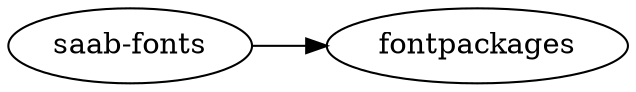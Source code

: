 digraph MyPicture {
	graph [rankdir=LR]
	fontpackages
	"saab-fonts"
	"saab-fonts" -> fontpackages
}

